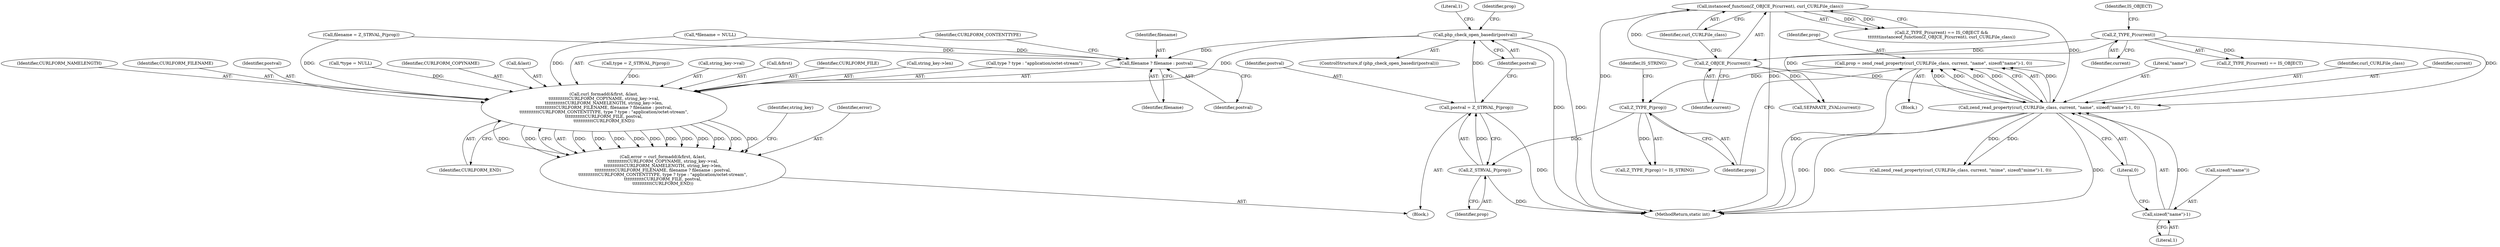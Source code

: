 digraph "0_php_124fb22a13fafa3648e4e15b4f207c7096d8155e@API" {
"1001155" [label="(Call,php_check_open_basedir(postval))"];
"1001150" [label="(Call,postval = Z_STRVAL_P(prop))"];
"1001152" [label="(Call,Z_STRVAL_P(prop))"];
"1001137" [label="(Call,Z_TYPE_P(prop))"];
"1001124" [label="(Call,prop = zend_read_property(curl_CURLFile_class, current, \"name\", sizeof(\"name\")-1, 0))"];
"1001126" [label="(Call,zend_read_property(curl_CURLFile_class, current, \"name\", sizeof(\"name\")-1, 0))"];
"1001110" [label="(Call,instanceof_function(Z_OBJCE_P(current), curl_CURLFile_class))"];
"1001111" [label="(Call,Z_OBJCE_P(current))"];
"1001107" [label="(Call,Z_TYPE_P(current))"];
"1001130" [label="(Call,sizeof(\"name\")-1)"];
"1001214" [label="(Call,curl_formadd(&first, &last,\n\t\t\t\t\t\t\t\t\t\t\tCURLFORM_COPYNAME, string_key->val,\n\t\t\t\t\t\t\t\t\t\t\tCURLFORM_NAMELENGTH, string_key->len,\n\t\t\t\t\t\t\t\t\t\t\tCURLFORM_FILENAME, filename ? filename : postval,\n\t\t\t\t\t\t\t\t\t\t\tCURLFORM_CONTENTTYPE, type ? type : \"application/octet-stream\",\n\t\t\t\t\t\t\t\t\t\t\tCURLFORM_FILE, postval,\n\t\t\t\t\t\t\t\t\t\t\tCURLFORM_END))"];
"1001212" [label="(Call,error = curl_formadd(&first, &last,\n\t\t\t\t\t\t\t\t\t\t\tCURLFORM_COPYNAME, string_key->val,\n\t\t\t\t\t\t\t\t\t\t\tCURLFORM_NAMELENGTH, string_key->len,\n\t\t\t\t\t\t\t\t\t\t\tCURLFORM_FILENAME, filename ? filename : postval,\n\t\t\t\t\t\t\t\t\t\t\tCURLFORM_CONTENTTYPE, type ? type : \"application/octet-stream\",\n\t\t\t\t\t\t\t\t\t\t\tCURLFORM_FILE, postval,\n\t\t\t\t\t\t\t\t\t\t\tCURLFORM_END))"];
"1001228" [label="(Call,filename ? filename : postval)"];
"1001129" [label="(Literal,\"name\")"];
"1001162" [label="(Call,zend_read_property(curl_CURLFile_class, current, \"mime\", sizeof(\"mime\")-1, 0))"];
"1001106" [label="(Call,Z_TYPE_P(current) == IS_OBJECT)"];
"1001241" [label="(Identifier,string_key)"];
"1001127" [label="(Identifier,curl_CURLFile_class)"];
"1001124" [label="(Call,prop = zend_read_property(curl_CURLFile_class, current, \"name\", sizeof(\"name\")-1, 0))"];
"1001182" [label="(Call,type = Z_STRVAL_P(prop))"];
"1001228" [label="(Call,filename ? filename : postval)"];
"1001112" [label="(Identifier,current)"];
"1001159" [label="(Literal,1)"];
"1001111" [label="(Call,Z_OBJCE_P(current))"];
"1001125" [label="(Identifier,prop)"];
"1001153" [label="(Identifier,prop)"];
"1001105" [label="(Call,Z_TYPE_P(current) == IS_OBJECT &&\n\t\t\t\t\t\t\tinstanceof_function(Z_OBJCE_P(current), curl_CURLFile_class))"];
"1001151" [label="(Identifier,postval)"];
"1001233" [label="(Call,type ? type : \"application/octet-stream\")"];
"1001126" [label="(Call,zend_read_property(curl_CURLFile_class, current, \"name\", sizeof(\"name\")-1, 0))"];
"1001223" [label="(Identifier,CURLFORM_NAMELENGTH)"];
"1001213" [label="(Identifier,error)"];
"1001117" [label="(Call,*type = NULL)"];
"1001229" [label="(Identifier,filename)"];
"1001130" [label="(Call,sizeof(\"name\")-1)"];
"1001155" [label="(Call,php_check_open_basedir(postval))"];
"1001154" [label="(ControlStructure,if (php_check_open_basedir(postval)))"];
"1001161" [label="(Identifier,prop)"];
"1001219" [label="(Identifier,CURLFORM_COPYNAME)"];
"1001137" [label="(Call,Z_TYPE_P(prop))"];
"1001128" [label="(Identifier,current)"];
"1001131" [label="(Call,sizeof(\"name\"))"];
"1001212" [label="(Call,error = curl_formadd(&first, &last,\n\t\t\t\t\t\t\t\t\t\t\tCURLFORM_COPYNAME, string_key->val,\n\t\t\t\t\t\t\t\t\t\t\tCURLFORM_NAMELENGTH, string_key->len,\n\t\t\t\t\t\t\t\t\t\t\tCURLFORM_FILENAME, filename ? filename : postval,\n\t\t\t\t\t\t\t\t\t\t\tCURLFORM_CONTENTTYPE, type ? type : \"application/octet-stream\",\n\t\t\t\t\t\t\t\t\t\t\tCURLFORM_FILE, postval,\n\t\t\t\t\t\t\t\t\t\t\tCURLFORM_END))"];
"1001217" [label="(Call,&last)"];
"1001107" [label="(Call,Z_TYPE_P(current))"];
"1001109" [label="(Identifier,IS_OBJECT)"];
"1001108" [label="(Identifier,current)"];
"1001139" [label="(Identifier,IS_STRING)"];
"1001134" [label="(Literal,0)"];
"1001239" [label="(Identifier,CURLFORM_END)"];
"1001136" [label="(Call,Z_TYPE_P(prop) != IS_STRING)"];
"1001133" [label="(Literal,1)"];
"1001156" [label="(Identifier,postval)"];
"1001227" [label="(Identifier,CURLFORM_FILENAME)"];
"1001238" [label="(Identifier,postval)"];
"1001208" [label="(Call,filename = Z_STRVAL_P(prop))"];
"1001230" [label="(Identifier,filename)"];
"1001232" [label="(Identifier,CURLFORM_CONTENTTYPE)"];
"1001927" [label="(MethodReturn,static int)"];
"1001121" [label="(Call,*filename = NULL)"];
"1001215" [label="(Call,&first)"];
"1001113" [label="(Identifier,curl_CURLFile_class)"];
"1001220" [label="(Call,string_key->val)"];
"1001149" [label="(Block,)"];
"1001110" [label="(Call,instanceof_function(Z_OBJCE_P(current), curl_CURLFile_class))"];
"1001152" [label="(Call,Z_STRVAL_P(prop))"];
"1001237" [label="(Identifier,CURLFORM_FILE)"];
"1001231" [label="(Identifier,postval)"];
"1001243" [label="(Call,SEPARATE_ZVAL(current))"];
"1001114" [label="(Block,)"];
"1001224" [label="(Call,string_key->len)"];
"1001138" [label="(Identifier,prop)"];
"1001214" [label="(Call,curl_formadd(&first, &last,\n\t\t\t\t\t\t\t\t\t\t\tCURLFORM_COPYNAME, string_key->val,\n\t\t\t\t\t\t\t\t\t\t\tCURLFORM_NAMELENGTH, string_key->len,\n\t\t\t\t\t\t\t\t\t\t\tCURLFORM_FILENAME, filename ? filename : postval,\n\t\t\t\t\t\t\t\t\t\t\tCURLFORM_CONTENTTYPE, type ? type : \"application/octet-stream\",\n\t\t\t\t\t\t\t\t\t\t\tCURLFORM_FILE, postval,\n\t\t\t\t\t\t\t\t\t\t\tCURLFORM_END))"];
"1001150" [label="(Call,postval = Z_STRVAL_P(prop))"];
"1001155" -> "1001154"  [label="AST: "];
"1001155" -> "1001156"  [label="CFG: "];
"1001156" -> "1001155"  [label="AST: "];
"1001159" -> "1001155"  [label="CFG: "];
"1001161" -> "1001155"  [label="CFG: "];
"1001155" -> "1001927"  [label="DDG: "];
"1001155" -> "1001927"  [label="DDG: "];
"1001150" -> "1001155"  [label="DDG: "];
"1001155" -> "1001214"  [label="DDG: "];
"1001155" -> "1001228"  [label="DDG: "];
"1001150" -> "1001149"  [label="AST: "];
"1001150" -> "1001152"  [label="CFG: "];
"1001151" -> "1001150"  [label="AST: "];
"1001152" -> "1001150"  [label="AST: "];
"1001156" -> "1001150"  [label="CFG: "];
"1001150" -> "1001927"  [label="DDG: "];
"1001152" -> "1001150"  [label="DDG: "];
"1001152" -> "1001153"  [label="CFG: "];
"1001153" -> "1001152"  [label="AST: "];
"1001152" -> "1001927"  [label="DDG: "];
"1001137" -> "1001152"  [label="DDG: "];
"1001137" -> "1001136"  [label="AST: "];
"1001137" -> "1001138"  [label="CFG: "];
"1001138" -> "1001137"  [label="AST: "];
"1001139" -> "1001137"  [label="CFG: "];
"1001137" -> "1001136"  [label="DDG: "];
"1001124" -> "1001137"  [label="DDG: "];
"1001124" -> "1001114"  [label="AST: "];
"1001124" -> "1001126"  [label="CFG: "];
"1001125" -> "1001124"  [label="AST: "];
"1001126" -> "1001124"  [label="AST: "];
"1001138" -> "1001124"  [label="CFG: "];
"1001124" -> "1001927"  [label="DDG: "];
"1001126" -> "1001124"  [label="DDG: "];
"1001126" -> "1001124"  [label="DDG: "];
"1001126" -> "1001124"  [label="DDG: "];
"1001126" -> "1001124"  [label="DDG: "];
"1001126" -> "1001124"  [label="DDG: "];
"1001126" -> "1001134"  [label="CFG: "];
"1001127" -> "1001126"  [label="AST: "];
"1001128" -> "1001126"  [label="AST: "];
"1001129" -> "1001126"  [label="AST: "];
"1001130" -> "1001126"  [label="AST: "];
"1001134" -> "1001126"  [label="AST: "];
"1001126" -> "1001927"  [label="DDG: "];
"1001126" -> "1001927"  [label="DDG: "];
"1001126" -> "1001927"  [label="DDG: "];
"1001110" -> "1001126"  [label="DDG: "];
"1001107" -> "1001126"  [label="DDG: "];
"1001111" -> "1001126"  [label="DDG: "];
"1001130" -> "1001126"  [label="DDG: "];
"1001126" -> "1001162"  [label="DDG: "];
"1001126" -> "1001162"  [label="DDG: "];
"1001110" -> "1001105"  [label="AST: "];
"1001110" -> "1001113"  [label="CFG: "];
"1001111" -> "1001110"  [label="AST: "];
"1001113" -> "1001110"  [label="AST: "];
"1001105" -> "1001110"  [label="CFG: "];
"1001110" -> "1001927"  [label="DDG: "];
"1001110" -> "1001927"  [label="DDG: "];
"1001110" -> "1001105"  [label="DDG: "];
"1001110" -> "1001105"  [label="DDG: "];
"1001111" -> "1001110"  [label="DDG: "];
"1001111" -> "1001112"  [label="CFG: "];
"1001112" -> "1001111"  [label="AST: "];
"1001113" -> "1001111"  [label="CFG: "];
"1001107" -> "1001111"  [label="DDG: "];
"1001111" -> "1001243"  [label="DDG: "];
"1001107" -> "1001106"  [label="AST: "];
"1001107" -> "1001108"  [label="CFG: "];
"1001108" -> "1001107"  [label="AST: "];
"1001109" -> "1001107"  [label="CFG: "];
"1001107" -> "1001106"  [label="DDG: "];
"1001107" -> "1001243"  [label="DDG: "];
"1001130" -> "1001133"  [label="CFG: "];
"1001131" -> "1001130"  [label="AST: "];
"1001133" -> "1001130"  [label="AST: "];
"1001134" -> "1001130"  [label="CFG: "];
"1001214" -> "1001212"  [label="AST: "];
"1001214" -> "1001239"  [label="CFG: "];
"1001215" -> "1001214"  [label="AST: "];
"1001217" -> "1001214"  [label="AST: "];
"1001219" -> "1001214"  [label="AST: "];
"1001220" -> "1001214"  [label="AST: "];
"1001223" -> "1001214"  [label="AST: "];
"1001224" -> "1001214"  [label="AST: "];
"1001227" -> "1001214"  [label="AST: "];
"1001228" -> "1001214"  [label="AST: "];
"1001232" -> "1001214"  [label="AST: "];
"1001233" -> "1001214"  [label="AST: "];
"1001237" -> "1001214"  [label="AST: "];
"1001238" -> "1001214"  [label="AST: "];
"1001239" -> "1001214"  [label="AST: "];
"1001212" -> "1001214"  [label="CFG: "];
"1001214" -> "1001212"  [label="DDG: "];
"1001214" -> "1001212"  [label="DDG: "];
"1001214" -> "1001212"  [label="DDG: "];
"1001214" -> "1001212"  [label="DDG: "];
"1001214" -> "1001212"  [label="DDG: "];
"1001214" -> "1001212"  [label="DDG: "];
"1001214" -> "1001212"  [label="DDG: "];
"1001214" -> "1001212"  [label="DDG: "];
"1001214" -> "1001212"  [label="DDG: "];
"1001214" -> "1001212"  [label="DDG: "];
"1001214" -> "1001212"  [label="DDG: "];
"1001214" -> "1001212"  [label="DDG: "];
"1001214" -> "1001212"  [label="DDG: "];
"1001208" -> "1001214"  [label="DDG: "];
"1001121" -> "1001214"  [label="DDG: "];
"1001182" -> "1001214"  [label="DDG: "];
"1001117" -> "1001214"  [label="DDG: "];
"1001212" -> "1001149"  [label="AST: "];
"1001213" -> "1001212"  [label="AST: "];
"1001241" -> "1001212"  [label="CFG: "];
"1001228" -> "1001230"  [label="CFG: "];
"1001228" -> "1001231"  [label="CFG: "];
"1001229" -> "1001228"  [label="AST: "];
"1001230" -> "1001228"  [label="AST: "];
"1001231" -> "1001228"  [label="AST: "];
"1001232" -> "1001228"  [label="CFG: "];
"1001208" -> "1001228"  [label="DDG: "];
"1001121" -> "1001228"  [label="DDG: "];
}
